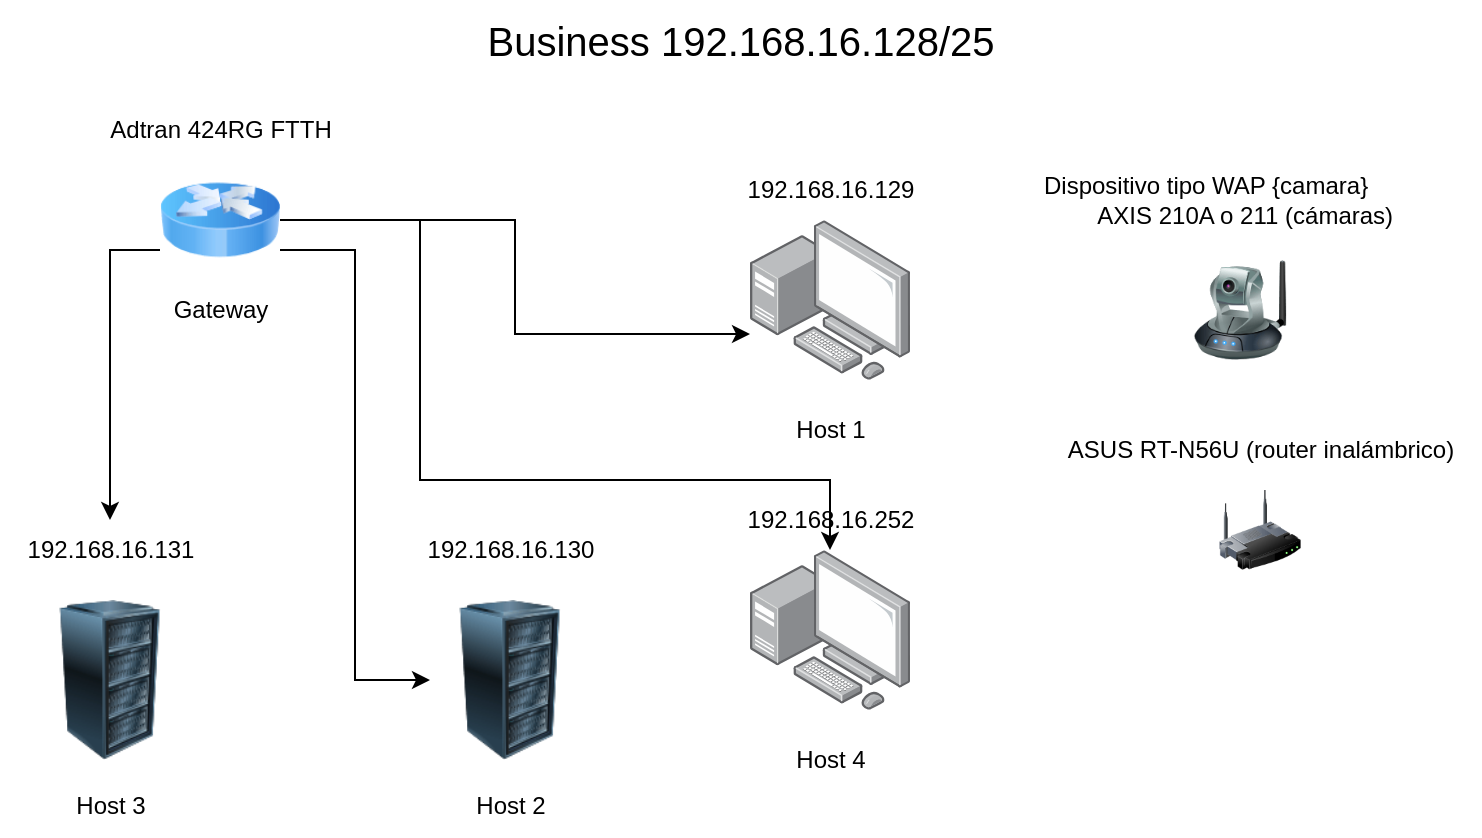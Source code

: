 <mxfile version="26.2.15">
  <diagram name="Page-1" id="822b0af5-4adb-64df-f703-e8dfc1f81529">
    <mxGraphModel dx="1026" dy="526" grid="1" gridSize="10" guides="1" tooltips="1" connect="1" arrows="1" fold="1" page="1" pageScale="1" pageWidth="1100" pageHeight="850" background="none" math="0" shadow="0">
      <root>
        <mxCell id="0" />
        <mxCell id="1" parent="0" />
        <mxCell id="WWkvywlIuw1iYFhXLQDc-5" value="&lt;font style=&quot;font-size: 20px;&quot;&gt;Business 192.168.16.128/25&lt;/font&gt;" style="text;html=1;align=center;verticalAlign=middle;resizable=0;points=[];autosize=1;strokeColor=none;fillColor=none;fontColor=light-dark(#000000,#FFFFFF);" vertex="1" parent="1">
          <mxGeometry x="270" y="40" width="280" height="40" as="geometry" />
        </mxCell>
        <mxCell id="WWkvywlIuw1iYFhXLQDc-16" style="edgeStyle=orthogonalEdgeStyle;rounded=0;orthogonalLoop=1;jettySize=auto;html=1;exitX=1;exitY=0.75;exitDx=0;exitDy=0;entryX=0;entryY=0.5;entryDx=0;entryDy=0;fontColor=light-dark(#000000,#FFFFFF);strokeColor=light-dark(#000000,#FFFFFF);" edge="1" parent="1" source="WWkvywlIuw1iYFhXLQDc-6" target="WWkvywlIuw1iYFhXLQDc-14">
          <mxGeometry relative="1" as="geometry" />
        </mxCell>
        <mxCell id="WWkvywlIuw1iYFhXLQDc-30" style="edgeStyle=orthogonalEdgeStyle;rounded=0;orthogonalLoop=1;jettySize=auto;html=1;exitX=0;exitY=0.75;exitDx=0;exitDy=0;strokeColor=light-dark(#000000,#FFFFFF);fontColor=light-dark(#000000,#FFFFFF);" edge="1" parent="1" source="WWkvywlIuw1iYFhXLQDc-6" target="WWkvywlIuw1iYFhXLQDc-26">
          <mxGeometry relative="1" as="geometry" />
        </mxCell>
        <mxCell id="WWkvywlIuw1iYFhXLQDc-34" style="edgeStyle=orthogonalEdgeStyle;rounded=0;orthogonalLoop=1;jettySize=auto;html=1;exitX=1;exitY=0.5;exitDx=0;exitDy=0;strokeColor=light-dark(#000000,#FFFFFF);fontColor=light-dark(#000000,#FFFFFF);" edge="1" parent="1" source="WWkvywlIuw1iYFhXLQDc-6" target="WWkvywlIuw1iYFhXLQDc-32">
          <mxGeometry relative="1" as="geometry">
            <Array as="points">
              <mxPoint x="250" y="150" />
              <mxPoint x="250" y="280" />
              <mxPoint x="455" y="280" />
            </Array>
          </mxGeometry>
        </mxCell>
        <mxCell id="WWkvywlIuw1iYFhXLQDc-6" value="" style="image;html=1;image=img/lib/clip_art/networking/Router_Icon_128x128.png;fontColor=light-dark(#000000,#FFFFFF);" vertex="1" parent="1">
          <mxGeometry x="120" y="120" width="60" height="60" as="geometry" />
        </mxCell>
        <mxCell id="WWkvywlIuw1iYFhXLQDc-7" value="Gateway" style="text;html=1;align=center;verticalAlign=middle;resizable=0;points=[];autosize=1;strokeColor=none;fillColor=none;fontColor=light-dark(#000000,#FFFFFF);" vertex="1" parent="1">
          <mxGeometry x="115" y="180" width="70" height="30" as="geometry" />
        </mxCell>
        <mxCell id="WWkvywlIuw1iYFhXLQDc-8" value="192.168.16.129" style="text;html=1;align=center;verticalAlign=middle;resizable=0;points=[];autosize=1;strokeColor=none;fillColor=none;fontColor=light-dark(#000000,#FFFFFF);" vertex="1" parent="1">
          <mxGeometry x="400" y="120" width="110" height="30" as="geometry" />
        </mxCell>
        <mxCell id="WWkvywlIuw1iYFhXLQDc-9" value="" style="image;points=[];aspect=fixed;html=1;align=center;shadow=0;dashed=0;image=img/lib/allied_telesis/computer_and_terminals/Personal_Computer_with_Server.svg;fontColor=light-dark(#000000,#FFFFFF);" vertex="1" parent="1">
          <mxGeometry x="415" y="150" width="80" height="80" as="geometry" />
        </mxCell>
        <mxCell id="WWkvywlIuw1iYFhXLQDc-10" value="Host 1" style="text;html=1;align=center;verticalAlign=middle;resizable=0;points=[];autosize=1;strokeColor=none;fillColor=none;fontColor=light-dark(#000000,#FFFFFF);" vertex="1" parent="1">
          <mxGeometry x="425" y="240" width="60" height="30" as="geometry" />
        </mxCell>
        <mxCell id="WWkvywlIuw1iYFhXLQDc-12" style="edgeStyle=orthogonalEdgeStyle;rounded=0;orthogonalLoop=1;jettySize=auto;html=1;exitX=1;exitY=0.5;exitDx=0;exitDy=0;entryX=0;entryY=0.713;entryDx=0;entryDy=0;entryPerimeter=0;fontColor=light-dark(#000000,#FFFFFF);strokeColor=light-dark(#000000,#FFFFFF);" edge="1" parent="1" source="WWkvywlIuw1iYFhXLQDc-6" target="WWkvywlIuw1iYFhXLQDc-9">
          <mxGeometry relative="1" as="geometry" />
        </mxCell>
        <mxCell id="WWkvywlIuw1iYFhXLQDc-13" value="Dispositivo tipo WAP {camara}&lt;div&gt;&lt;span style=&quot;background-color: transparent;&quot;&gt;&lt;span style=&quot;white-space: pre;&quot;&gt;&#x9;&lt;/span&gt;AXIS 210A o 211 (cámaras)&lt;/span&gt;&lt;/div&gt;" style="text;html=1;align=left;verticalAlign=middle;resizable=0;points=[];autosize=1;strokeColor=none;fillColor=none;fontColor=light-dark(#000000,#FFFFFF);" vertex="1" parent="1">
          <mxGeometry x="560" y="120" width="200" height="40" as="geometry" />
        </mxCell>
        <mxCell id="WWkvywlIuw1iYFhXLQDc-14" value="" style="image;html=1;image=img/lib/clip_art/computers/Server_Rack_128x128.png;fontColor=light-dark(#000000,#FFFFFF);" vertex="1" parent="1">
          <mxGeometry x="255" y="340" width="80" height="80" as="geometry" />
        </mxCell>
        <mxCell id="WWkvywlIuw1iYFhXLQDc-15" value="192.168.16.130" style="text;html=1;align=center;verticalAlign=middle;resizable=0;points=[];autosize=1;strokeColor=none;fillColor=none;fontColor=light-dark(#000000,#FFFFFF);" vertex="1" parent="1">
          <mxGeometry x="240" y="300" width="110" height="30" as="geometry" />
        </mxCell>
        <mxCell id="WWkvywlIuw1iYFhXLQDc-17" value="Host 2" style="text;html=1;align=center;verticalAlign=middle;resizable=0;points=[];autosize=1;strokeColor=none;fillColor=none;fontColor=light-dark(#000000,#FFFFFF);" vertex="1" parent="1">
          <mxGeometry x="265" y="428" width="60" height="30" as="geometry" />
        </mxCell>
        <mxCell id="WWkvywlIuw1iYFhXLQDc-18" value="Adtran 424RG FTTH" style="text;html=1;align=center;verticalAlign=middle;resizable=0;points=[];autosize=1;strokeColor=none;fillColor=none;fontColor=light-dark(#000000,#FFFFFF);" vertex="1" parent="1">
          <mxGeometry x="85" y="90" width="130" height="30" as="geometry" />
        </mxCell>
        <mxCell id="WWkvywlIuw1iYFhXLQDc-20" value="" style="image;html=1;image=img/lib/clip_art/networking/Wireless_Router_128x128.png;fontColor=light-dark(#000000,#FFFFFF);" vertex="1" parent="1">
          <mxGeometry x="640" y="285" width="60" height="40" as="geometry" />
        </mxCell>
        <mxCell id="WWkvywlIuw1iYFhXLQDc-21" value="ASUS RT-N56U (router inalámbrico)" style="text;html=1;align=center;verticalAlign=middle;resizable=0;points=[];autosize=1;strokeColor=none;fillColor=none;fontColor=light-dark(#000000,#FFFFFF);" vertex="1" parent="1">
          <mxGeometry x="560" y="250" width="220" height="30" as="geometry" />
        </mxCell>
        <mxCell id="WWkvywlIuw1iYFhXLQDc-25" value="" style="image;html=1;image=img/lib/clip_art/computers/Server_Rack_128x128.png;fontColor=light-dark(#000000,#FFFFFF);" vertex="1" parent="1">
          <mxGeometry x="55" y="340" width="80" height="80" as="geometry" />
        </mxCell>
        <mxCell id="WWkvywlIuw1iYFhXLQDc-26" value="192.168.16.131" style="text;html=1;align=center;verticalAlign=middle;resizable=0;points=[];autosize=1;strokeColor=none;fillColor=none;fontColor=light-dark(#000000,#FFFFFF);" vertex="1" parent="1">
          <mxGeometry x="40" y="300" width="110" height="30" as="geometry" />
        </mxCell>
        <mxCell id="WWkvywlIuw1iYFhXLQDc-27" value="Host 3" style="text;html=1;align=center;verticalAlign=middle;resizable=0;points=[];autosize=1;strokeColor=none;fillColor=none;fontColor=light-dark(#000000,#FFFFFF);" vertex="1" parent="1">
          <mxGeometry x="65" y="428" width="60" height="30" as="geometry" />
        </mxCell>
        <mxCell id="WWkvywlIuw1iYFhXLQDc-29" value="" style="image;html=1;image=img/lib/clip_art/networking/Ip_Camera_128x128.png;fontColor=light-dark(#000000,#FFFFFF);" vertex="1" parent="1">
          <mxGeometry x="630" y="170" width="60" height="50" as="geometry" />
        </mxCell>
        <mxCell id="WWkvywlIuw1iYFhXLQDc-31" value="192.168.16.252" style="text;html=1;align=center;verticalAlign=middle;resizable=0;points=[];autosize=1;strokeColor=none;fillColor=none;fontColor=light-dark(#000000,#FFFFFF);" vertex="1" parent="1">
          <mxGeometry x="400" y="285" width="110" height="30" as="geometry" />
        </mxCell>
        <mxCell id="WWkvywlIuw1iYFhXLQDc-32" value="" style="image;points=[];aspect=fixed;html=1;align=center;shadow=0;dashed=0;image=img/lib/allied_telesis/computer_and_terminals/Personal_Computer_with_Server.svg;fontColor=light-dark(#000000,#FFFFFF);" vertex="1" parent="1">
          <mxGeometry x="415" y="315" width="80" height="80" as="geometry" />
        </mxCell>
        <mxCell id="WWkvywlIuw1iYFhXLQDc-33" value="Host 4" style="text;html=1;align=center;verticalAlign=middle;resizable=0;points=[];autosize=1;strokeColor=none;fillColor=none;fontColor=light-dark(#000000,#FFFFFF);" vertex="1" parent="1">
          <mxGeometry x="425" y="405" width="60" height="30" as="geometry" />
        </mxCell>
      </root>
    </mxGraphModel>
  </diagram>
</mxfile>
